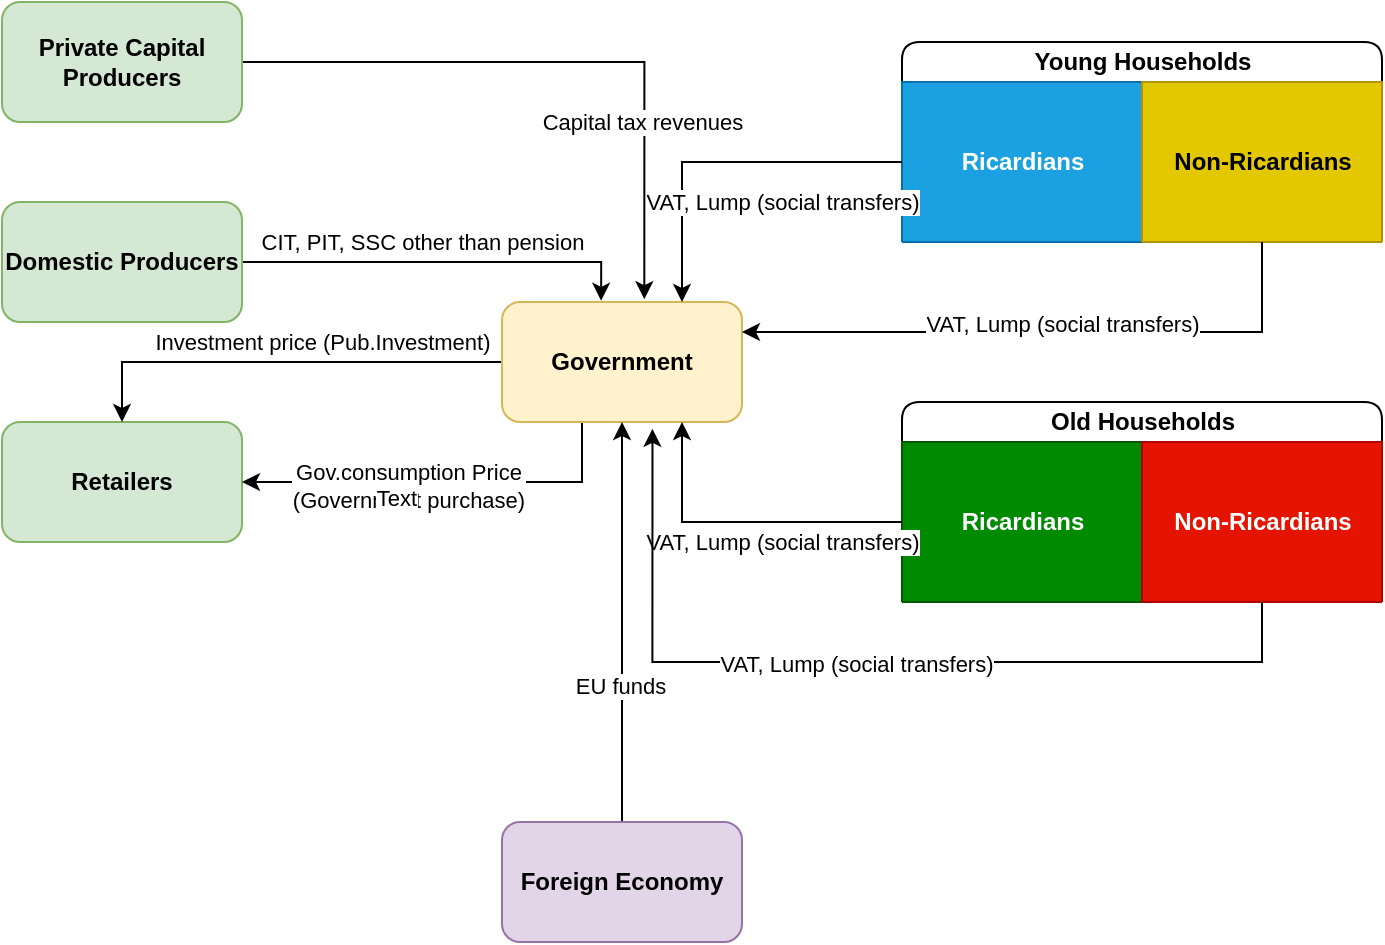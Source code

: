 <mxfile version="21.5.1" type="github">
  <diagram name="Page-1" id="kW5z09n5GGzJ1cjU40yl">
    <mxGraphModel dx="1235" dy="571" grid="1" gridSize="10" guides="1" tooltips="1" connect="1" arrows="1" fold="1" page="1" pageScale="1" pageWidth="1100" pageHeight="850" math="0" shadow="0">
      <root>
        <mxCell id="0" />
        <mxCell id="1" parent="0" />
        <mxCell id="dep_u9EgAYhP0aouUn1x-1" value="Retailers" style="rounded=1;whiteSpace=wrap;html=1;fillColor=#d5e8d4;strokeColor=#82b366;fontStyle=1" vertex="1" parent="1">
          <mxGeometry x="100" y="310" width="120" height="60" as="geometry" />
        </mxCell>
        <mxCell id="dep_u9EgAYhP0aouUn1x-9" style="edgeStyle=orthogonalEdgeStyle;rounded=0;orthogonalLoop=1;jettySize=auto;html=1;" edge="1" parent="1" source="dep_u9EgAYhP0aouUn1x-2" target="dep_u9EgAYhP0aouUn1x-1">
          <mxGeometry relative="1" as="geometry">
            <Array as="points">
              <mxPoint x="390" y="340" />
            </Array>
          </mxGeometry>
        </mxCell>
        <mxCell id="dep_u9EgAYhP0aouUn1x-10" value="Text" style="edgeLabel;html=1;align=center;verticalAlign=middle;resizable=0;points=[];" vertex="1" connectable="0" parent="dep_u9EgAYhP0aouUn1x-9">
          <mxGeometry x="0.174" y="-1" relative="1" as="geometry">
            <mxPoint as="offset" />
          </mxGeometry>
        </mxCell>
        <mxCell id="dep_u9EgAYhP0aouUn1x-11" value="Gov.consumption Price&lt;br&gt;(Government purchase)" style="edgeLabel;html=1;align=center;verticalAlign=middle;resizable=0;points=[];" vertex="1" connectable="0" parent="dep_u9EgAYhP0aouUn1x-9">
          <mxGeometry x="0.174" y="2" relative="1" as="geometry">
            <mxPoint as="offset" />
          </mxGeometry>
        </mxCell>
        <mxCell id="dep_u9EgAYhP0aouUn1x-32" value="Text" style="edgeLabel;html=1;align=center;verticalAlign=middle;resizable=0;points=[];" vertex="1" connectable="0" parent="dep_u9EgAYhP0aouUn1x-9">
          <mxGeometry x="0.237" y="8" relative="1" as="geometry">
            <mxPoint as="offset" />
          </mxGeometry>
        </mxCell>
        <mxCell id="dep_u9EgAYhP0aouUn1x-33" style="edgeStyle=orthogonalEdgeStyle;rounded=0;orthogonalLoop=1;jettySize=auto;html=1;entryX=0.5;entryY=0;entryDx=0;entryDy=0;" edge="1" parent="1" source="dep_u9EgAYhP0aouUn1x-2" target="dep_u9EgAYhP0aouUn1x-1">
          <mxGeometry relative="1" as="geometry" />
        </mxCell>
        <mxCell id="dep_u9EgAYhP0aouUn1x-34" value="Investment price (Pub.Investment)" style="edgeLabel;html=1;align=center;verticalAlign=middle;resizable=0;points=[];" vertex="1" connectable="0" parent="dep_u9EgAYhP0aouUn1x-33">
          <mxGeometry x="-0.501" relative="1" as="geometry">
            <mxPoint x="-35" y="-10" as="offset" />
          </mxGeometry>
        </mxCell>
        <mxCell id="dep_u9EgAYhP0aouUn1x-2" value="Government" style="rounded=1;whiteSpace=wrap;html=1;fontStyle=1;fillColor=#fff2cc;strokeColor=#d6b656;" vertex="1" parent="1">
          <mxGeometry x="350" y="250" width="120" height="60" as="geometry" />
        </mxCell>
        <mxCell id="dep_u9EgAYhP0aouUn1x-5" style="edgeStyle=orthogonalEdgeStyle;rounded=0;orthogonalLoop=1;jettySize=auto;html=1;entryX=0.593;entryY=-0.023;entryDx=0;entryDy=0;entryPerimeter=0;" edge="1" parent="1" source="dep_u9EgAYhP0aouUn1x-3" target="dep_u9EgAYhP0aouUn1x-2">
          <mxGeometry relative="1" as="geometry" />
        </mxCell>
        <mxCell id="dep_u9EgAYhP0aouUn1x-6" value="Capital tax revenues" style="edgeLabel;html=1;align=center;verticalAlign=middle;resizable=0;points=[];" vertex="1" connectable="0" parent="dep_u9EgAYhP0aouUn1x-5">
          <mxGeometry x="0.44" y="-1" relative="1" as="geometry">
            <mxPoint as="offset" />
          </mxGeometry>
        </mxCell>
        <mxCell id="dep_u9EgAYhP0aouUn1x-3" value="Private Capital Producers" style="rounded=1;whiteSpace=wrap;html=1;fillColor=#d5e8d4;strokeColor=#82b366;fontStyle=1" vertex="1" parent="1">
          <mxGeometry x="100" y="100" width="120" height="60" as="geometry" />
        </mxCell>
        <mxCell id="dep_u9EgAYhP0aouUn1x-7" style="edgeStyle=orthogonalEdgeStyle;rounded=0;orthogonalLoop=1;jettySize=auto;html=1;entryX=0.413;entryY=-0.01;entryDx=0;entryDy=0;entryPerimeter=0;" edge="1" parent="1" source="dep_u9EgAYhP0aouUn1x-4" target="dep_u9EgAYhP0aouUn1x-2">
          <mxGeometry relative="1" as="geometry" />
        </mxCell>
        <mxCell id="dep_u9EgAYhP0aouUn1x-8" value="CIT, PIT, SSC other than pension" style="edgeLabel;html=1;align=center;verticalAlign=middle;resizable=0;points=[];" vertex="1" connectable="0" parent="dep_u9EgAYhP0aouUn1x-7">
          <mxGeometry x="-0.369" y="-4" relative="1" as="geometry">
            <mxPoint x="27" y="-14" as="offset" />
          </mxGeometry>
        </mxCell>
        <mxCell id="dep_u9EgAYhP0aouUn1x-4" value="Domestic Producers" style="rounded=1;whiteSpace=wrap;html=1;fillColor=#d5e8d4;strokeColor=#82b366;fontStyle=1" vertex="1" parent="1">
          <mxGeometry x="100" y="200" width="120" height="60" as="geometry" />
        </mxCell>
        <mxCell id="dep_u9EgAYhP0aouUn1x-13" value="Young Households" style="swimlane;childLayout=stackLayout;resizeParent=1;resizeParentMax=0;startSize=20;html=1;rounded=1;swimlaneLine=0;" vertex="1" parent="1">
          <mxGeometry x="550" y="120" width="240" height="100" as="geometry" />
        </mxCell>
        <mxCell id="dep_u9EgAYhP0aouUn1x-14" value="Ricardians" style="swimlane;startSize=230;html=1;rounded=1;glass=0;shadow=0;fillColor=#1ba1e2;strokeColor=#006EAF;fontColor=#ffffff;" vertex="1" parent="dep_u9EgAYhP0aouUn1x-13">
          <mxGeometry y="20" width="120" height="80" as="geometry" />
        </mxCell>
        <mxCell id="dep_u9EgAYhP0aouUn1x-15" value="Non-Ricardians" style="swimlane;startSize=230;html=1;rounded=1;fillColor=#e3c800;fontColor=#000000;strokeColor=#B09500;" vertex="1" parent="dep_u9EgAYhP0aouUn1x-13">
          <mxGeometry x="120" y="20" width="120" height="80" as="geometry" />
        </mxCell>
        <mxCell id="dep_u9EgAYhP0aouUn1x-16" value="Old Households" style="swimlane;childLayout=stackLayout;resizeParent=1;resizeParentMax=0;startSize=20;html=1;rounded=1;swimlaneLine=0;" vertex="1" parent="1">
          <mxGeometry x="550" y="300" width="240" height="100" as="geometry" />
        </mxCell>
        <mxCell id="dep_u9EgAYhP0aouUn1x-19" value="Ricardians" style="swimlane;startSize=230;html=1;rounded=1;fillColor=#008a00;fontColor=#ffffff;strokeColor=#005700;" vertex="1" parent="dep_u9EgAYhP0aouUn1x-16">
          <mxGeometry y="20" width="120" height="80" as="geometry" />
        </mxCell>
        <mxCell id="dep_u9EgAYhP0aouUn1x-20" value="Non-Ricardians" style="swimlane;startSize=230;html=1;rounded=1;fillColor=#e51400;fontColor=#ffffff;strokeColor=#B20000;" vertex="1" parent="dep_u9EgAYhP0aouUn1x-16">
          <mxGeometry x="120" y="20" width="120" height="80" as="geometry" />
        </mxCell>
        <mxCell id="dep_u9EgAYhP0aouUn1x-21" style="edgeStyle=orthogonalEdgeStyle;rounded=0;orthogonalLoop=1;jettySize=auto;html=1;entryX=0.75;entryY=0;entryDx=0;entryDy=0;" edge="1" parent="1" source="dep_u9EgAYhP0aouUn1x-14" target="dep_u9EgAYhP0aouUn1x-2">
          <mxGeometry relative="1" as="geometry" />
        </mxCell>
        <mxCell id="dep_u9EgAYhP0aouUn1x-22" value="VAT, Lump (social transfers)" style="edgeLabel;html=1;align=center;verticalAlign=middle;resizable=0;points=[];" vertex="1" connectable="0" parent="dep_u9EgAYhP0aouUn1x-21">
          <mxGeometry x="-0.242" y="-3" relative="1" as="geometry">
            <mxPoint x="8" y="23" as="offset" />
          </mxGeometry>
        </mxCell>
        <mxCell id="dep_u9EgAYhP0aouUn1x-23" style="edgeStyle=orthogonalEdgeStyle;rounded=0;orthogonalLoop=1;jettySize=auto;html=1;entryX=1;entryY=0.25;entryDx=0;entryDy=0;" edge="1" parent="1" source="dep_u9EgAYhP0aouUn1x-15" target="dep_u9EgAYhP0aouUn1x-2">
          <mxGeometry relative="1" as="geometry">
            <Array as="points">
              <mxPoint x="730" y="265" />
            </Array>
          </mxGeometry>
        </mxCell>
        <mxCell id="dep_u9EgAYhP0aouUn1x-24" value="VAT, Lump (social transfers)" style="edgeLabel;html=1;align=center;verticalAlign=middle;resizable=0;points=[];" vertex="1" connectable="0" parent="dep_u9EgAYhP0aouUn1x-23">
          <mxGeometry x="-0.048" y="-4" relative="1" as="geometry">
            <mxPoint as="offset" />
          </mxGeometry>
        </mxCell>
        <mxCell id="dep_u9EgAYhP0aouUn1x-25" value="VAT, Lump (social transfers)" style="edgeStyle=orthogonalEdgeStyle;rounded=0;orthogonalLoop=1;jettySize=auto;html=1;entryX=0.75;entryY=1;entryDx=0;entryDy=0;" edge="1" parent="1" source="dep_u9EgAYhP0aouUn1x-19" target="dep_u9EgAYhP0aouUn1x-2">
          <mxGeometry x="-0.25" y="10" relative="1" as="geometry">
            <mxPoint as="offset" />
          </mxGeometry>
        </mxCell>
        <mxCell id="dep_u9EgAYhP0aouUn1x-26" style="edgeStyle=orthogonalEdgeStyle;rounded=0;orthogonalLoop=1;jettySize=auto;html=1;entryX=0.627;entryY=1.057;entryDx=0;entryDy=0;entryPerimeter=0;" edge="1" parent="1" source="dep_u9EgAYhP0aouUn1x-20" target="dep_u9EgAYhP0aouUn1x-2">
          <mxGeometry relative="1" as="geometry">
            <Array as="points">
              <mxPoint x="730" y="430" />
              <mxPoint x="425" y="430" />
            </Array>
          </mxGeometry>
        </mxCell>
        <mxCell id="dep_u9EgAYhP0aouUn1x-27" value="VAT, Lump (social transfers)" style="edgeLabel;html=1;align=center;verticalAlign=middle;resizable=0;points=[];" vertex="1" connectable="0" parent="dep_u9EgAYhP0aouUn1x-26">
          <mxGeometry x="0.033" y="1" relative="1" as="geometry">
            <mxPoint as="offset" />
          </mxGeometry>
        </mxCell>
        <mxCell id="dep_u9EgAYhP0aouUn1x-30" style="edgeStyle=orthogonalEdgeStyle;rounded=0;orthogonalLoop=1;jettySize=auto;html=1;entryX=0.5;entryY=1;entryDx=0;entryDy=0;" edge="1" parent="1" source="dep_u9EgAYhP0aouUn1x-29" target="dep_u9EgAYhP0aouUn1x-2">
          <mxGeometry relative="1" as="geometry" />
        </mxCell>
        <mxCell id="dep_u9EgAYhP0aouUn1x-31" value="EU funds" style="edgeLabel;html=1;align=center;verticalAlign=middle;resizable=0;points=[];" vertex="1" connectable="0" parent="dep_u9EgAYhP0aouUn1x-30">
          <mxGeometry x="-0.322" y="1" relative="1" as="geometry">
            <mxPoint as="offset" />
          </mxGeometry>
        </mxCell>
        <mxCell id="dep_u9EgAYhP0aouUn1x-29" value="Foreign Economy" style="rounded=1;whiteSpace=wrap;html=1;fontStyle=1;fillColor=#e1d5e7;strokeColor=#9673a6;" vertex="1" parent="1">
          <mxGeometry x="350" y="510" width="120" height="60" as="geometry" />
        </mxCell>
      </root>
    </mxGraphModel>
  </diagram>
</mxfile>
